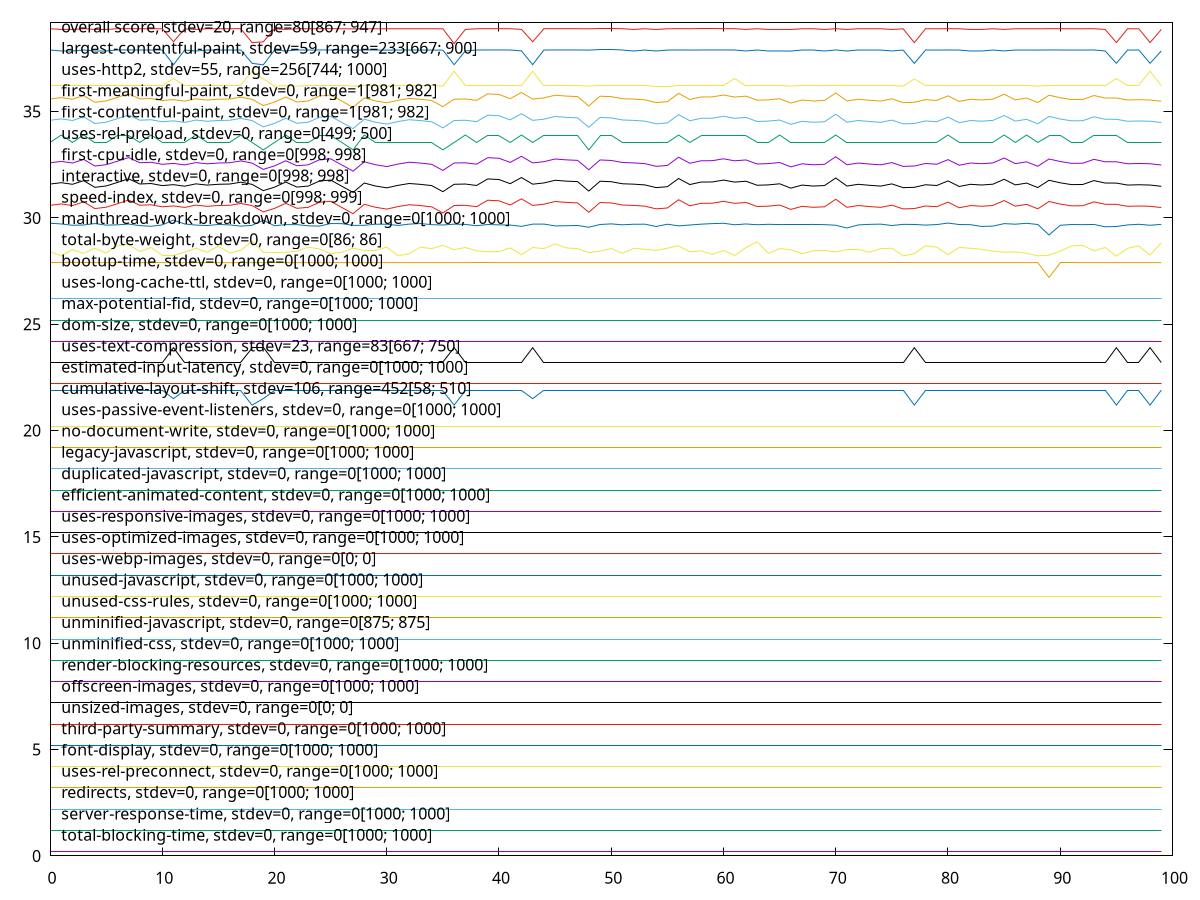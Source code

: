 $_totalBlockingTime <<EOF
0.2
0.2
0.2
0.2
0.2
0.2
0.2
0.2
0.2
0.2
0.2
0.2
0.2
0.2
0.2
0.2
0.2
0.2
0.2
0.2
0.2
0.2
0.2
0.2
0.2
0.2
0.2
0.2
0.2
0.2
0.2
0.2
0.2
0.2
0.2
0.2
0.2
0.2
0.2
0.2
0.2
0.2
0.2
0.2
0.2
0.2
0.2
0.2
0.2
0.2
0.2
0.2
0.2
0.2
0.2
0.2
0.2
0.2
0.2
0.2
0.2
0.2
0.2
0.2
0.2
0.2
0.2
0.2
0.2
0.2
0.2
0.2
0.2
0.2
0.2
0.2
0.2
0.2
0.2
0.2
0.2
0.2
0.2
0.2
0.2
0.2
0.2
0.2
0.2
0.2
0.2
0.2
0.2
0.2
0.2
0.2
0.2
0.2
0.2
0.2
EOF
$_serverResponseTime <<EOF
1.2
1.2
1.2
1.2
1.2
1.2
1.2
1.2
1.2
1.2
1.2
1.2
1.2
1.2
1.2
1.2
1.2
1.2
1.2
1.2
1.2
1.2
1.2
1.2
1.2
1.2
1.2
1.2
1.2
1.2
1.2
1.2
1.2
1.2
1.2
1.2
1.2
1.2
1.2
1.2
1.2
1.2
1.2
1.2
1.2
1.2
1.2
1.2
1.2
1.2
1.2
1.2
1.2
1.2
1.2
1.2
1.2
1.2
1.2
1.2
1.2
1.2
1.2
1.2
1.2
1.2
1.2
1.2
1.2
1.2
1.2
1.2
1.2
1.2
1.2
1.2
1.2
1.2
1.2
1.2
1.2
1.2
1.2
1.2
1.2
1.2
1.2
1.2
1.2
1.2
1.2
1.2
1.2
1.2
1.2
1.2
1.2
1.2
1.2
1.2
EOF
$_redirects <<EOF
2.2
2.2
2.2
2.2
2.2
2.2
2.2
2.2
2.2
2.2
2.2
2.2
2.2
2.2
2.2
2.2
2.2
2.2
2.2
2.2
2.2
2.2
2.2
2.2
2.2
2.2
2.2
2.2
2.2
2.2
2.2
2.2
2.2
2.2
2.2
2.2
2.2
2.2
2.2
2.2
2.2
2.2
2.2
2.2
2.2
2.2
2.2
2.2
2.2
2.2
2.2
2.2
2.2
2.2
2.2
2.2
2.2
2.2
2.2
2.2
2.2
2.2
2.2
2.2
2.2
2.2
2.2
2.2
2.2
2.2
2.2
2.2
2.2
2.2
2.2
2.2
2.2
2.2
2.2
2.2
2.2
2.2
2.2
2.2
2.2
2.2
2.2
2.2
2.2
2.2
2.2
2.2
2.2
2.2
2.2
2.2
2.2
2.2
2.2
2.2
EOF
$_usesRelPreconnect <<EOF
3.2
3.2
3.2
3.2
3.2
3.2
3.2
3.2
3.2
3.2
3.2
3.2
3.2
3.2
3.2
3.2
3.2
3.2
3.2
3.2
3.2
3.2
3.2
3.2
3.2
3.2
3.2
3.2
3.2
3.2
3.2
3.2
3.2
3.2
3.2
3.2
3.2
3.2
3.2
3.2
3.2
3.2
3.2
3.2
3.2
3.2
3.2
3.2
3.2
3.2
3.2
3.2
3.2
3.2
3.2
3.2
3.2
3.2
3.2
3.2
3.2
3.2
3.2
3.2
3.2
3.2
3.2
3.2
3.2
3.2
3.2
3.2
3.2
3.2
3.2
3.2
3.2
3.2
3.2
3.2
3.2
3.2
3.2
3.2
3.2
3.2
3.2
3.2
3.2
3.2
3.2
3.2
3.2
3.2
3.2
3.2
3.2
3.2
3.2
3.2
EOF
$_fontDisplay <<EOF
4.2
4.2
4.2
4.2
4.2
4.2
4.2
4.2
4.2
4.2
4.2
4.2
4.2
4.2
4.2
4.2
4.2
4.2
4.2
4.2
4.2
4.2
4.2
4.2
4.2
4.2
4.2
4.2
4.2
4.2
4.2
4.2
4.2
4.2
4.2
4.2
4.2
4.2
4.2
4.2
4.2
4.2
4.2
4.2
4.2
4.2
4.2
4.2
4.2
4.2
4.2
4.2
4.2
4.2
4.2
4.2
4.2
4.2
4.2
4.2
4.2
4.2
4.2
4.2
4.2
4.2
4.2
4.2
4.2
4.2
4.2
4.2
4.2
4.2
4.2
4.2
4.2
4.2
4.2
4.2
4.2
4.2
4.2
4.2
4.2
4.2
4.2
4.2
4.2
4.2
4.2
4.2
4.2
4.2
4.2
4.2
4.2
4.2
4.2
4.2
EOF
$_thirdPartySummary <<EOF
5.2
5.2
5.2
5.2
5.2
5.2
5.2
5.2
5.2
5.2
5.2
5.2
5.2
5.2
5.2
5.2
5.2
5.2
5.2
5.2
5.2
5.2
5.2
5.2
5.2
5.2
5.2
5.2
5.2
5.2
5.2
5.2
5.2
5.2
5.2
5.2
5.2
5.2
5.2
5.2
5.2
5.2
5.2
5.2
5.2
5.2
5.2
5.2
5.2
5.2
5.2
5.2
5.2
5.2
5.2
5.2
5.2
5.2
5.2
5.2
5.2
5.2
5.2
5.2
5.2
5.2
5.2
5.2
5.2
5.2
5.2
5.2
5.2
5.2
5.2
5.2
5.2
5.2
5.2
5.2
5.2
5.2
5.2
5.2
5.2
5.2
5.2
5.2
5.2
5.2
5.2
5.2
5.2
5.2
5.2
5.2
5.2
5.2
5.2
5.2
EOF
$_unsizedImages <<EOF
6.2
6.2
6.2
6.2
6.2
6.2
6.2
6.2
6.2
6.2
6.2
6.2
6.2
6.2
6.2
6.2
6.2
6.2
6.2
6.2
6.2
6.2
6.2
6.2
6.2
6.2
6.2
6.2
6.2
6.2
6.2
6.2
6.2
6.2
6.2
6.2
6.2
6.2
6.2
6.2
6.2
6.2
6.2
6.2
6.2
6.2
6.2
6.2
6.2
6.2
6.2
6.2
6.2
6.2
6.2
6.2
6.2
6.2
6.2
6.2
6.2
6.2
6.2
6.2
6.2
6.2
6.2
6.2
6.2
6.2
6.2
6.2
6.2
6.2
6.2
6.2
6.2
6.2
6.2
6.2
6.2
6.2
6.2
6.2
6.2
6.2
6.2
6.2
6.2
6.2
6.2
6.2
6.2
6.2
6.2
6.2
6.2
6.2
6.2
6.2
EOF
$_offscreenImages <<EOF
7.2
7.2
7.2
7.2
7.2
7.2
7.2
7.2
7.2
7.2
7.2
7.2
7.2
7.2
7.2
7.2
7.2
7.2
7.2
7.2
7.2
7.2
7.2
7.2
7.2
7.2
7.2
7.2
7.2
7.2
7.2
7.2
7.2
7.2
7.2
7.2
7.2
7.2
7.2
7.2
7.2
7.2
7.2
7.2
7.2
7.2
7.2
7.2
7.2
7.2
7.2
7.2
7.2
7.2
7.2
7.2
7.2
7.2
7.2
7.2
7.2
7.2
7.2
7.2
7.2
7.2
7.2
7.2
7.2
7.2
7.2
7.2
7.2
7.2
7.2
7.2
7.2
7.2
7.2
7.2
7.2
7.2
7.2
7.2
7.2
7.2
7.2
7.2
7.2
7.2
7.2
7.2
7.2
7.2
7.2
7.2
7.2
7.2
7.2
7.2
EOF
$_renderBlockingResources <<EOF
8.2
8.2
8.2
8.2
8.2
8.2
8.2
8.2
8.2
8.2
8.2
8.2
8.2
8.2
8.2
8.2
8.2
8.2
8.2
8.2
8.2
8.2
8.2
8.2
8.2
8.2
8.2
8.2
8.2
8.2
8.2
8.2
8.2
8.2
8.2
8.2
8.2
8.2
8.2
8.2
8.2
8.2
8.2
8.2
8.2
8.2
8.2
8.2
8.2
8.2
8.2
8.2
8.2
8.2
8.2
8.2
8.2
8.2
8.2
8.2
8.2
8.2
8.2
8.2
8.2
8.2
8.2
8.2
8.2
8.2
8.2
8.2
8.2
8.2
8.2
8.2
8.2
8.2
8.2
8.2
8.2
8.2
8.2
8.2
8.2
8.2
8.2
8.2
8.2
8.2
8.2
8.2
8.2
8.2
8.2
8.2
8.2
8.2
8.2
8.2
EOF
$_unminifiedCss <<EOF
9.2
9.2
9.2
9.2
9.2
9.2
9.2
9.2
9.2
9.2
9.2
9.2
9.2
9.2
9.2
9.2
9.2
9.2
9.2
9.2
9.2
9.2
9.2
9.2
9.2
9.2
9.2
9.2
9.2
9.2
9.2
9.2
9.2
9.2
9.2
9.2
9.2
9.2
9.2
9.2
9.2
9.2
9.2
9.2
9.2
9.2
9.2
9.2
9.2
9.2
9.2
9.2
9.2
9.2
9.2
9.2
9.2
9.2
9.2
9.2
9.2
9.2
9.2
9.2
9.2
9.2
9.2
9.2
9.2
9.2
9.2
9.2
9.2
9.2
9.2
9.2
9.2
9.2
9.2
9.2
9.2
9.2
9.2
9.2
9.2
9.2
9.2
9.2
9.2
9.2
9.2
9.2
9.2
9.2
9.2
9.2
9.2
9.2
9.2
9.2
EOF
$_unminifiedJavascript <<EOF
10.2
10.2
10.2
10.2
10.2
10.2
10.2
10.2
10.2
10.2
10.2
10.2
10.2
10.2
10.2
10.2
10.2
10.2
10.2
10.2
10.2
10.2
10.2
10.2
10.2
10.2
10.2
10.2
10.2
10.2
10.2
10.2
10.2
10.2
10.2
10.2
10.2
10.2
10.2
10.2
10.2
10.2
10.2
10.2
10.2
10.2
10.2
10.2
10.2
10.2
10.2
10.2
10.2
10.2
10.2
10.2
10.2
10.2
10.2
10.2
10.2
10.2
10.2
10.2
10.2
10.2
10.2
10.2
10.2
10.2
10.2
10.2
10.2
10.2
10.2
10.2
10.2
10.2
10.2
10.2
10.2
10.2
10.2
10.2
10.2
10.2
10.2
10.2
10.2
10.2
10.2
10.2
10.2
10.2
10.2
10.2
10.2
10.2
10.2
10.2
EOF
$_unusedCssRules <<EOF
11.2
11.2
11.2
11.2
11.2
11.2
11.2
11.2
11.2
11.2
11.2
11.2
11.2
11.2
11.2
11.2
11.2
11.2
11.2
11.2
11.2
11.2
11.2
11.2
11.2
11.2
11.2
11.2
11.2
11.2
11.2
11.2
11.2
11.2
11.2
11.2
11.2
11.2
11.2
11.2
11.2
11.2
11.2
11.2
11.2
11.2
11.2
11.2
11.2
11.2
11.2
11.2
11.2
11.2
11.2
11.2
11.2
11.2
11.2
11.2
11.2
11.2
11.2
11.2
11.2
11.2
11.2
11.2
11.2
11.2
11.2
11.2
11.2
11.2
11.2
11.2
11.2
11.2
11.2
11.2
11.2
11.2
11.2
11.2
11.2
11.2
11.2
11.2
11.2
11.2
11.2
11.2
11.2
11.2
11.2
11.2
11.2
11.2
11.2
11.2
EOF
$_unusedJavascript <<EOF
12.2
12.2
12.2
12.2
12.2
12.2
12.2
12.2
12.2
12.2
12.2
12.2
12.2
12.2
12.2
12.2
12.2
12.2
12.2
12.2
12.2
12.2
12.2
12.2
12.2
12.2
12.2
12.2
12.2
12.2
12.2
12.2
12.2
12.2
12.2
12.2
12.2
12.2
12.2
12.2
12.2
12.2
12.2
12.2
12.2
12.2
12.2
12.2
12.2
12.2
12.2
12.2
12.2
12.2
12.2
12.2
12.2
12.2
12.2
12.2
12.2
12.2
12.2
12.2
12.2
12.2
12.2
12.2
12.2
12.2
12.2
12.2
12.2
12.2
12.2
12.2
12.2
12.2
12.2
12.2
12.2
12.2
12.2
12.2
12.2
12.2
12.2
12.2
12.2
12.2
12.2
12.2
12.2
12.2
12.2
12.2
12.2
12.2
12.2
12.2
EOF
$_usesWebpImages <<EOF
13.2
13.2
13.2
13.2
13.2
13.2
13.2
13.2
13.2
13.2
13.2
13.2
13.2
13.2
13.2
13.2
13.2
13.2
13.2
13.2
13.2
13.2
13.2
13.2
13.2
13.2
13.2
13.2
13.2
13.2
13.2
13.2
13.2
13.2
13.2
13.2
13.2
13.2
13.2
13.2
13.2
13.2
13.2
13.2
13.2
13.2
13.2
13.2
13.2
13.2
13.2
13.2
13.2
13.2
13.2
13.2
13.2
13.2
13.2
13.2
13.2
13.2
13.2
13.2
13.2
13.2
13.2
13.2
13.2
13.2
13.2
13.2
13.2
13.2
13.2
13.2
13.2
13.2
13.2
13.2
13.2
13.2
13.2
13.2
13.2
13.2
13.2
13.2
13.2
13.2
13.2
13.2
13.2
13.2
13.2
13.2
13.2
13.2
13.2
13.2
EOF
$_usesOptimizedImages <<EOF
14.2
14.2
14.2
14.2
14.2
14.2
14.2
14.2
14.2
14.2
14.2
14.2
14.2
14.2
14.2
14.2
14.2
14.2
14.2
14.2
14.2
14.2
14.2
14.2
14.2
14.2
14.2
14.2
14.2
14.2
14.2
14.2
14.2
14.2
14.2
14.2
14.2
14.2
14.2
14.2
14.2
14.2
14.2
14.2
14.2
14.2
14.2
14.2
14.2
14.2
14.2
14.2
14.2
14.2
14.2
14.2
14.2
14.2
14.2
14.2
14.2
14.2
14.2
14.2
14.2
14.2
14.2
14.2
14.2
14.2
14.2
14.2
14.2
14.2
14.2
14.2
14.2
14.2
14.2
14.2
14.2
14.2
14.2
14.2
14.2
14.2
14.2
14.2
14.2
14.2
14.2
14.2
14.2
14.2
14.2
14.2
14.2
14.2
14.2
14.2
EOF
$_usesResponsiveImages <<EOF
15.2
15.2
15.2
15.2
15.2
15.2
15.2
15.2
15.2
15.2
15.2
15.2
15.2
15.2
15.2
15.2
15.2
15.2
15.2
15.2
15.2
15.2
15.2
15.2
15.2
15.2
15.2
15.2
15.2
15.2
15.2
15.2
15.2
15.2
15.2
15.2
15.2
15.2
15.2
15.2
15.2
15.2
15.2
15.2
15.2
15.2
15.2
15.2
15.2
15.2
15.2
15.2
15.2
15.2
15.2
15.2
15.2
15.2
15.2
15.2
15.2
15.2
15.2
15.2
15.2
15.2
15.2
15.2
15.2
15.2
15.2
15.2
15.2
15.2
15.2
15.2
15.2
15.2
15.2
15.2
15.2
15.2
15.2
15.2
15.2
15.2
15.2
15.2
15.2
15.2
15.2
15.2
15.2
15.2
15.2
15.2
15.2
15.2
15.2
15.2
EOF
$_efficientAnimatedContent <<EOF
16.2
16.2
16.2
16.2
16.2
16.2
16.2
16.2
16.2
16.2
16.2
16.2
16.2
16.2
16.2
16.2
16.2
16.2
16.2
16.2
16.2
16.2
16.2
16.2
16.2
16.2
16.2
16.2
16.2
16.2
16.2
16.2
16.2
16.2
16.2
16.2
16.2
16.2
16.2
16.2
16.2
16.2
16.2
16.2
16.2
16.2
16.2
16.2
16.2
16.2
16.2
16.2
16.2
16.2
16.2
16.2
16.2
16.2
16.2
16.2
16.2
16.2
16.2
16.2
16.2
16.2
16.2
16.2
16.2
16.2
16.2
16.2
16.2
16.2
16.2
16.2
16.2
16.2
16.2
16.2
16.2
16.2
16.2
16.2
16.2
16.2
16.2
16.2
16.2
16.2
16.2
16.2
16.2
16.2
16.2
16.2
16.2
16.2
16.2
16.2
EOF
$_duplicatedJavascript <<EOF
17.2
17.2
17.2
17.2
17.2
17.2
17.2
17.2
17.2
17.2
17.2
17.2
17.2
17.2
17.2
17.2
17.2
17.2
17.2
17.2
17.2
17.2
17.2
17.2
17.2
17.2
17.2
17.2
17.2
17.2
17.2
17.2
17.2
17.2
17.2
17.2
17.2
17.2
17.2
17.2
17.2
17.2
17.2
17.2
17.2
17.2
17.2
17.2
17.2
17.2
17.2
17.2
17.2
17.2
17.2
17.2
17.2
17.2
17.2
17.2
17.2
17.2
17.2
17.2
17.2
17.2
17.2
17.2
17.2
17.2
17.2
17.2
17.2
17.2
17.2
17.2
17.2
17.2
17.2
17.2
17.2
17.2
17.2
17.2
17.2
17.2
17.2
17.2
17.2
17.2
17.2
17.2
17.2
17.2
17.2
17.2
17.2
17.2
17.2
17.2
EOF
$_legacyJavascript <<EOF
18.2
18.2
18.2
18.2
18.2
18.2
18.2
18.2
18.2
18.2
18.2
18.2
18.2
18.2
18.2
18.2
18.2
18.2
18.2
18.2
18.2
18.2
18.2
18.2
18.2
18.2
18.2
18.2
18.2
18.2
18.2
18.2
18.2
18.2
18.2
18.2
18.2
18.2
18.2
18.2
18.2
18.2
18.2
18.2
18.2
18.2
18.2
18.2
18.2
18.2
18.2
18.2
18.2
18.2
18.2
18.2
18.2
18.2
18.2
18.2
18.2
18.2
18.2
18.2
18.2
18.2
18.2
18.2
18.2
18.2
18.2
18.2
18.2
18.2
18.2
18.2
18.2
18.2
18.2
18.2
18.2
18.2
18.2
18.2
18.2
18.2
18.2
18.2
18.2
18.2
18.2
18.2
18.2
18.2
18.2
18.2
18.2
18.2
18.2
18.2
EOF
$_noDocumentWrite <<EOF
19.2
19.2
19.2
19.2
19.2
19.2
19.2
19.2
19.2
19.2
19.2
19.2
19.2
19.2
19.2
19.2
19.2
19.2
19.2
19.2
19.2
19.2
19.2
19.2
19.2
19.2
19.2
19.2
19.2
19.2
19.2
19.2
19.2
19.2
19.2
19.2
19.2
19.2
19.2
19.2
19.2
19.2
19.2
19.2
19.2
19.2
19.2
19.2
19.2
19.2
19.2
19.2
19.2
19.2
19.2
19.2
19.2
19.2
19.2
19.2
19.2
19.2
19.2
19.2
19.2
19.2
19.2
19.2
19.2
19.2
19.2
19.2
19.2
19.2
19.2
19.2
19.2
19.2
19.2
19.2
19.2
19.2
19.2
19.2
19.2
19.2
19.2
19.2
19.2
19.2
19.2
19.2
19.2
19.2
19.2
19.2
19.2
19.2
19.2
19.2
EOF
$_usesPassiveEventListeners <<EOF
20.2
20.2
20.2
20.2
20.2
20.2
20.2
20.2
20.2
20.2
20.2
20.2
20.2
20.2
20.2
20.2
20.2
20.2
20.2
20.2
20.2
20.2
20.2
20.2
20.2
20.2
20.2
20.2
20.2
20.2
20.2
20.2
20.2
20.2
20.2
20.2
20.2
20.2
20.2
20.2
20.2
20.2
20.2
20.2
20.2
20.2
20.2
20.2
20.2
20.2
20.2
20.2
20.2
20.2
20.2
20.2
20.2
20.2
20.2
20.2
20.2
20.2
20.2
20.2
20.2
20.2
20.2
20.2
20.2
20.2
20.2
20.2
20.2
20.2
20.2
20.2
20.2
20.2
20.2
20.2
20.2
20.2
20.2
20.2
20.2
20.2
20.2
20.2
20.2
20.2
20.2
20.2
20.2
20.2
20.2
20.2
20.2
20.2
20.2
20.2
EOF
$_cumulativeLayoutShift <<EOF
21.9
21.9
21.9
21.9
21.9
21.9
21.9
21.9
21.9
21.9
21.9
21.50361194235087
21.9
21.9
21.9
21.9
21.9
21.9
21.2
21.50333719280405
21.9
21.9
21.9
21.9
21.9
21.9
21.9
21.9
21.9
21.9
21.9
21.9
21.9
21.9
21.9
21.9
21.2
21.9
21.9
21.9
21.9
21.9
21.9
21.50361194235087
21.9
21.9
21.9
21.9
21.9
21.9
21.9
21.9
21.9
21.9
21.9
21.9
21.9
21.9
21.9
21.9
21.9
21.9
21.9
21.9
21.9
21.9
21.9
21.9
21.9
21.9
21.9
21.9
21.9
21.9
21.9
21.9
21.9
21.2
21.9
21.9
21.9
21.9
21.9
21.9
21.9
21.9
21.9
21.9
21.9
21.9
21.9
21.9
21.9
21.9
21.9
21.2
21.9
21.9
21.2
21.9
EOF
$_estimatedInputLatency <<EOF
22.2
22.2
22.2
22.2
22.2
22.2
22.2
22.2
22.2
22.2
22.2
22.2
22.2
22.2
22.2
22.2
22.2
22.2
22.2
22.2
22.2
22.2
22.2
22.2
22.2
22.2
22.2
22.2
22.2
22.2
22.2
22.2
22.2
22.2
22.2
22.2
22.2
22.2
22.2
22.2
22.2
22.2
22.2
22.2
22.2
22.2
22.2
22.2
22.2
22.2
22.2
22.2
22.2
22.2
22.2
22.2
22.2
22.2
22.2
22.2
22.2
22.2
22.2
22.2
22.2
22.2
22.2
22.2
22.2
22.2
22.2
22.2
22.2
22.2
22.2
22.2
22.2
22.2
22.2
22.2
22.2
22.2
22.2
22.2
22.2
22.2
22.2
22.2
22.2
22.2
22.2
22.2
22.2
22.2
22.2
22.2
22.2
22.2
22.2
22.2
EOF
$_usesTextCompression <<EOF
23.2
23.2
23.2
23.2
23.2
23.2
23.2
23.2
23.2
23.2
23.2
23.9
23.2
23.2
23.2
23.2
23.2
23.2
23.9
23.9
23.2
23.2
23.2
23.2
23.2
23.2
23.2
23.2
23.2
23.2
23.2
23.2
23.2
23.2
23.2
23.2
23.9
23.2
23.2
23.2
23.2
23.2
23.2
23.9
23.2
23.2
23.2
23.2
23.2
23.2
23.2
23.2
23.2
23.2
23.2
23.2
23.2
23.2
23.2
23.2
23.2
23.2
23.2
23.2
23.2
23.2
23.2
23.2
23.2
23.2
23.2
23.2
23.2
23.2
23.2
23.2
23.2
23.9
23.2
23.2
23.2
23.2
23.2
23.2
23.2
23.2
23.2
23.2
23.2
23.2
23.2
23.2
23.2
23.2
23.2
23.9
23.2
23.2
23.9
23.2
EOF
$_domSize <<EOF
24.2
24.2
24.2
24.2
24.2
24.2
24.2
24.2
24.2
24.2
24.2
24.2
24.2
24.2
24.2
24.2
24.2
24.2
24.2
24.2
24.2
24.2
24.2
24.2
24.2
24.2
24.2
24.2
24.2
24.2
24.2
24.2
24.2
24.2
24.2
24.2
24.2
24.2
24.2
24.2
24.2
24.2
24.2
24.2
24.2
24.2
24.2
24.2
24.2
24.2
24.2
24.2
24.2
24.2
24.2
24.2
24.2
24.2
24.2
24.2
24.2
24.2
24.2
24.2
24.2
24.2
24.2
24.2
24.2
24.2
24.2
24.2
24.2
24.2
24.2
24.2
24.2
24.2
24.2
24.2
24.2
24.2
24.2
24.2
24.2
24.2
24.2
24.2
24.2
24.2
24.2
24.2
24.2
24.2
24.2
24.2
24.2
24.2
24.2
24.2
EOF
$_maxPotentialFid <<EOF
25.2
25.2
25.2
25.2
25.2
25.2
25.2
25.2
25.2
25.2
25.2
25.2
25.2
25.2
25.2
25.2
25.2
25.2
25.2
25.2
25.2
25.2
25.2
25.2
25.2
25.2
25.2
25.2
25.2
25.2
25.2
25.2
25.2
25.2
25.2
25.2
25.2
25.2
25.2
25.2
25.2
25.2
25.2
25.2
25.2
25.2
25.2
25.2
25.2
25.2
25.2
25.2
25.2
25.2
25.2
25.2
25.2
25.2
25.2
25.2
25.2
25.2
25.2
25.2
25.2
25.2
25.2
25.2
25.2
25.2
25.2
25.2
25.2
25.2
25.2
25.2
25.2
25.2
25.2
25.2
25.2
25.2
25.2
25.2
25.2
25.2
25.2
25.2
25.2
25.2
25.2
25.2
25.2
25.2
25.2
25.2
25.2
25.2
25.2
25.2
EOF
$_usesLongCacheTtl <<EOF
26.2
26.2
26.2
26.2
26.2
26.2
26.2
26.2
26.2
26.2
26.2
26.2
26.2
26.2
26.2
26.2
26.2
26.2
26.2
26.2
26.2
26.2
26.2
26.2
26.2
26.2
26.2
26.2
26.2
26.2
26.2
26.2
26.2
26.2
26.2
26.2
26.2
26.2
26.2
26.2
26.2
26.2
26.2
26.2
26.2
26.2
26.2
26.2
26.2
26.2
26.2
26.2
26.2
26.2
26.2
26.2
26.2
26.2
26.2
26.2
26.2
26.2
26.2
26.2
26.2
26.2
26.2
26.2
26.2
26.2
26.2
26.2
26.2
26.2
26.2
26.2
26.2
26.2
26.2
26.2
26.2
26.2
26.2
26.2
26.2
26.2
26.2
26.2
26.2
26.2
26.2
26.2
26.2
26.2
26.2
26.2
26.2
26.2
26.2
26.2
EOF
$_bootupTime <<EOF
27.898550142339413
27.89870950682337
27.898947151819595
27.898739026271773
27.899411708502345
27.89813381836749
27.898297972189514
27.899247247233518
27.89843168877747
27.898781276295445
27.897528391834367
27.898717596090513
27.898265899793902
27.899128841496633
27.897891160849593
27.89914409996788
27.895369584606698
27.898428653024908
27.89885580140188
27.897764369785673
27.899398827619752
27.89892286579909
27.898404255412597
27.89876025376588
27.89690297442652
27.89883039946333
27.89838888990431
27.899152758580968
27.897902112788135
27.89844076642917
27.89922463964485
27.898671362922634
27.898747010779267
27.898999538478417
27.898754967958155
27.89799194874564
27.898747010779267
27.898494574175466
27.898252966531484
27.898467812638803
27.89778710263045
27.899011248785754
27.89843471769788
27.89898302289133
27.897970623324035
27.898323362741145
27.898553032339414
27.897876494498124
27.898428653024908
27.89858744816292
27.9
27.89885327578328
27.89902752069278
27.89777196486054
27.89787281880072
27.898593137067575
27.898728336232367
27.899295495886033
27.898848213159162
27.898301158249403
27.899349961796236
27.89906646395522
27.898593137067575
27.89873368808422
27.899161373923764
27.89814056853298
27.89796348144854
27.898868388501967
27.897450295790183
27.89913321407347
27.89878650061381
27.897865453741613
27.897284720880688
27.899271553750477
27.897702994293116
27.8985239774773
27.898635368872174
27.898739026271773
27.899186964885168
27.898177418879737
27.899234953915936
27.899992653159963
27.898676851417516
27.89873368808422
27.897080029627592
27.89902983451469
27.898807270353778
27.898638156389907
27.898796912812397
27.2
27.89851519133072
27.898610119518334
27.89718367336289
27.898832954687915
27.89843471769788
27.89818738698849
27.89873101443568
27.89778710263045
27.898410377020166
27.89786176437991
EOF
$_totalByteWeight <<EOF
28.42194859936512
28.217072882815845
28.507314093104466
28.336583465556746
28.575606747235618
28.35365646350849
28.695119446246025
28.746339390319502
28.42194859936512
28.60975316069235
28.251218691618973
28.251218691618973
28.387802502643776
28.575606747235618
28.387802502643776
28.678046160339846
28.35365646350849
28.47316785243005
28.9
28.387802502643776
28.37072947588693
28.387802502643776
28.43902166934169
28.62682638901247
28.541460391401156
28.31951048195926
28.387802502643776
28.575606747235618
28.49024096559013
28.49024096559013
28.62682638901247
28.217072882815845
28.31951048195926
28.62682638901247
28.55853356213522
28.712192746530608
28.507314093104466
28.60975316069235
28.456094753684596
28.404875543815244
28.42194859936512
28.59267994677478
28.268291617606256
28.60975316069235
28.55853356213522
28.780486091694453
28.59267994677478
28.55853356213522
28.37072947588693
28.43902166934169
28.55853356213522
28.336583465556746
28.575606747235618
28.524387235057574
28.47316785243005
28.575606747235618
28.695119446246025
28.404875543815244
28.456094753684596
28.28536455799609
28.47316785243005
28.2341457800101
28.60975316069235
28.88292654133565
28.336583465556746
28.55853356213522
28.507314093104466
28.31951048195926
28.456094753684596
28.47316785243005
28.404875543815244
28.507314093104466
28.524387235057574
28.387802502643776
28.55853356213522
28.575606747235618
28.217072882815845
28.31951048195926
28.695119446246025
28.62682638901247
28.268291617606256
28.60975316069235
28.575606747235618
28.524387235057574
28.43902166934169
28.387802502643776
28.404875543815244
28.336583465556746
28.217072882815845
28.251218691618973
28.43902166934169
28.678046160339846
28.712192746530608
28.456094753684596
28.60975316069235
28.2
28.575606747235618
28.678046160339846
28.251218691618973
28.831706251733753
EOF
$_mainthreadWorkBreakdown <<EOF
29.753159549200475
29.7179001157721
29.65582784798891
29.669824314562458
29.734857437480624
29.661436504856027
29.67636925828243
29.71161397293677
29.639417518067937
29.60804293332453
29.672390035478294
29.9
29.715813019663017
29.664698652958396
29.641706976815097
29.694156809677246
29.673520288922116
29.614336850091384
29.652900119692898
29.892967887275233
29.633529224596952
29.686437928360792
29.686588008657402
29.630672722556252
29.616407471030506
29.737135863927342
29.732235940297425
29.65193302916145
29.65312611433264
29.70553770575648
29.703206995539347
29.64866435798387
29.710114420006036
29.73620742416403
29.683838841276362
29.668781174364135
29.707517196074875
29.696806714941445
29.634477036969667
29.69119001604018
29.675441443380745
29.66581289314824
29.603257604172466
29.709502110335485
29.711422563823646
29.62560445807974
29.633291931812135
29.646079986705512
29.562868747407396
29.69240934360721
29.719956288247296
29.67769882383667
29.704525627076
29.706192985045007
29.59743816117328
29.70422316898039
29.627534093729007
29.66724062383697
29.70783419951898
29.73311240691149
29.74968401339546
29.679215059088513
29.716772772274656
29.680686741742957
29.700895544732262
29.689036388197493
29.694046709105795
29.69384476510828
29.69367944870195
29.684971251641283
29.65641889298307
29.526417537567372
29.670884111535763
29.698585915498107
29.70890617021152
29.643836364433124
29.69903827899705
29.694083413272203
29.6631011231558
29.688103932684562
29.75841453058504
29.6903747108023
29.68399004058861
29.600799241407397
29.615215812579578
29.732235940297425
29.705821232301737
29.748198207494497
29.69239090140169
29.2
29.654663498161224
29.69117150789718
29.68510312819688
29.693752932606852
29.58285107922128
29.598187206113504
29.67180404724791
29.701524288784494
29.655623829410054
29.697443230817854
EOF
$_speedIndex <<EOF
30.59332715284019
30.65893600201615
30.583186845076536
30.7530069890362
30.439949350085538
30.504416363204015
30.668235831521233
30.840001913812642
30.59698300298024
30.618804149779162
30.522064550903284
30.566047624508155
30.493836069610538
30.604021271299573
30.54560398451899
30.583598452190838
30.59479422533852
30.681026109586202
30.580336442085276
30.284013942489757
30.44773499959095
30.687982513929473
30.45283010418884
30.498990423975865
30.734199999314818
30.782232457670496
30.492151473496154
30.2
30.642663112107716
30.50153985090725
30.416238939536154
30.53248300991001
30.62028497443389
30.58009565490989
30.523077030139575
30.235371413845463
30.583303338461317
30.595197846624938
30.528566949271426
30.834392506424734
30.806107809126214
30.611336433296923
30.9
30.588606996772036
30.646147890683423
30.772043557850186
30.730945616393345
30.708027371462038
30.264404455908554
30.72657994642844
30.70411258369599
30.60763650093455
30.589119432688214
30.553786898096845
30.42699047585462
30.46873281718762
30.856131157310127
30.57123124280599
30.687912961183795
30.692332970928124
30.781201478805222
30.686274541613724
30.728068694889448
30.537355675230533
30.55478232406026
30.606565960383875
30.40195786839283
30.546389742367207
30.500245684286448
30.524066098246244
30.87816896689883
30.500884981174487
30.582922791049757
30.535791250271327
30.498148344828333
30.60179441902938
30.424909447231652
30.441270607526004
30.56153910745689
30.526783853301314
30.7423106400696
30.480043448210605
30.58219274231819
30.549555820520485
30.587644205091213
30.81850000760689
30.553506926191503
30.63899186077372
30.429634500418665
30.772389938168537
30.653200882347953
30.56782744939602
30.57391970059358
30.756096208060427
30.642299113392912
30.63985164103718
30.547144353914216
30.561018234690554
30.54848236252193
30.488618071467076
EOF
$_interactive <<EOF
31.59265121686492
31.658315017163453
31.582506735376366
31.75254962713216
31.439333144543845
31.503743061382735
31.667626561638276
31.83978538620737
31.59630885492023
31.618143797584278
31.521383692436395
31.565363083347563
31.493168964276876
31.603350988158848
31.54491846274075
31.58291848943225
31.594118988809072
31.68043454733958
31.57965536697555
31.283726182940228
31.447109444542427
31.68740135895598
31.452198795095274
31.49832014399565
31.73370190267889
31.781846377532975
31.491485469948085
31.2
31.642023976403454
31.500868110190428
31.415655350578543
31.531799323326062
31.619625752492805
31.57941450242336
31.522395843627827
31.235240852955172
31.582623270156095
31.594522806767806
31.52788418343038
31.834157843779728
31.8057871831109
31.61067075721024
31.9
31.587928974381878
31.64551239060912
31.771631522836206
31.730440878643694
31.707479267233023
31.26417695027815
31.726066488563866
31.703557667134092
31.606968419453885
31.588441624700266
31.553101207069993
31.426391324164886
31.468085404541302
31.855968781930724
31.57054769442187
31.687331699445792
31.691758602743047
31.780812718612033
31.685690780702707
31.72755818639466
31.536671082365398
31.554096663586055
31.60589721163679
31.401396931799802
31.54570417180927
31.499574676026402
31.523384602332893
31.878085400833914
31.500213608758685
31.582242588084526
31.535106919442374
31.497478563254095
31.601122852857547
31.42431320778056
31.44065276791149
31.560853947691573
31.52610156349051
31.741829617811057
31.479386294127853
31.581512285568632
31.54887012342247
31.58696578784245
31.818215919012317
31.552821228570025
31.638349042971488
31.429031717901292
31.771978766099043
31.652573159644998
31.567143215157
31.57323678574525
31.75564592153674
31.641659605828778
31.6392096719332
31.546458743012245
31.56033301813294
31.54779669575741
31.4879544816256
EOF
$_firstCpuIdle <<EOF
32.59293621530582
32.65857688259755
32.582793487470234
32.75274253232011
32.439592874772345
32.504026896025415
32.667883492005174
32.83987672974273
32.59659310170583
32.61842224033649
32.521670723277786
32.565651693431334
32.493450180504276
32.60363360954623
32.5452074738176
32.583205179820595
32.594403693219526
32.68068401712391
32.57994252438413
32.28384743397369
32.447373119881526
32.68764644346869
32.45246489863982
32.498602701542055
32.73391198047456
32.78200922778064
32.4917662207271
32.2
32.64229348665229
32.501151285029096
32.41590132073815
32.5320875527395
32.61990371953415
32.57970169231033
32.52268301337557
32.23529586084682
32.58291000486832
32.59480742849676
32.528172022304716
32.834256836507464
32.805922431420484
32.61095144039376
32.900000000000006
32.5882148496817
32.645780369763955
32.77180531718625
32.730653755928934
32.70771042342983
32.26427280867873
32.72628304161865
32.70379169440246
32.607250114673256
32.588727409908465
32.55339029448216
32.426643859357455
32.468358305002084
32.856037283373084
32.57083588908855
32.68757682894679
32.69200082736886
32.78097669895789
32.685936963298595
32.727773496222724
32.53695969680878
32.554385738722075
32.60617918757053
32.401633347418176
32.54599320392971
32.49985754132711
32.52367190311318
32.87812065658606
32.500496627950454
32.5825293793411
32.53539542246386
32.4977609101982
32.60140601389666
32.42456451440588
32.44091318762127
32.56114281584031
32.52638920060176
32.74203249779784
32.47966330741586
32.581799183386565
32.549159210818175
32.58725182904422
32.81833575806776
32.55311031859224
32.638620103778386
32.42928578484954
32.77215219659256
32.65283786317287
32.5674316969205
32.57352471493643
32.75583584373509
32.64192927267504
32.63948037535692
32.546747792601465
32.56062190990971
32.54808576971135
32.48823421284299
EOF
$_usesRelPreload <<EOF
33.54999999999992
33.900000000000006
33.54999999999992
33.900000000000006
33.54999999999992
33.54999999999992
33.900000000000006
33.900000000000006
33.54999999999992
33.900000000000006
33.54999999999992
33.54999999999992
33.54999999999992
33.900000000000006
33.54999999999992
33.54999999999992
33.54999999999992
33.900000000000006
33.54999999999992
33.2
33.54999999999992
33.900000000000006
33.54999999999992
33.54999999999992
33.900000000000006
33.900000000000006
33.54999999999992
33.2
33.900000000000006
33.54999999999992
33.54999999999992
33.54999999999992
33.54999999999992
33.54999999999992
33.54999999999992
33.2
33.54999999999992
33.900000000000006
33.54999999999992
33.900000000000006
33.900000000000006
33.54999999999992
33.900000000000006
33.54999999999992
33.900000000000006
33.900000000000006
33.900000000000006
33.900000000000006
33.2
33.900000000000006
33.900000000000006
33.54999999999992
33.54999999999992
33.54999999999992
33.54999999999992
33.54999999999992
33.900000000000006
33.54999999999992
33.900000000000006
33.900000000000006
33.900000000000006
33.900000000000006
33.900000000000006
33.54999999999992
33.54999999999992
33.900000000000006
33.54999999999992
33.54999999999992
33.54999999999992
33.54999999999992
33.900000000000006
33.54999999999992
33.54999999999992
33.54999999999992
33.54999999999992
33.54999999999992
33.54999999999992
33.54999999999992
33.54999999999992
33.54999999999992
33.900000000000006
33.54999999999992
33.54999999999992
33.54999999999992
33.54999999999992
33.900000000000006
33.54999999999992
33.900000000000006
33.54999999999992
33.900000000000006
33.900000000000006
33.54999999999992
33.54999999999992
33.900000000000006
33.900000000000006
33.900000000000006
33.54999999999992
33.54999999999992
33.54999999999992
33.54999999999992
EOF
$_firstContentfulPaint <<EOF
34.592346704436174
34.65803535689405
34.58220032637642
34.75234375662103
34.439055318567085
34.50343959455476
34.6673521906334
34.839687966459664
34.59600515377817
34.61784634549474
34.52107684799025
34.565054650158
34.49286827370227
34.603049039297495
34.544609554671375
34.582612147293965
34.59381479382519
34.68016816851981
34.579348518447745
34.28359633725455
34.44682741461148
34.68713967609809
34.45191417850928
34.4980180306029
34.733477674101074
34.781672619699535
34.49118527335336
34.2
34.64173611726137
34.50056534243203
34.41539219788995
34.531491221094434
34.619328811830684
34.57910761864679
34.52208885296322
34.23518192523963
34.582316879992646
34.59421870102862
34.52757648983444
34.83405226159549
34.805642901597146
34.6103708952459
34.900000000000006
34.587623514454826
34.645226174156335
34.771446073832514
34.730213656521414
34.707232492581454
34.26407428258798
34.725835335500214
34.70330782018393
34.606667468105634
34.58813626218492
34.5527922359583
34.42612116899385
34.46779355205904
34.855895732533746
34.57023971690643
34.68706996841774
34.69149998177869
34.78063775364743
34.68542792207443
34.72732836291282
34.53636257957652
34.553787707850674
34.60559595801116
34.401143974797044
34.54539524302791
34.499272236358586
34.52307747381574
34.878047810564375
34.49991100596601
34.581936136641524
34.534798532214786
34.49717667318118
34.6008203224832
34.424044362820595
34.44037420710225
34.56054522849029
34.52579408155574
34.74161308490726
34.47909006767743
34.58120571861687
34.54856114273752
34.5866601484814
34.818088087727574
34.55251225403509
34.63805951986795
34.42875992933689
34.77179370583126
34.65229045645441
34.56683492312842
34.572929098006774
34.75544323915166
34.641371578654415
34.638920532387225
34.54614979727189
34.560024272502076
34.547487727004835
34.4876553674843
EOF
$_firstMeaningfulPaint <<EOF
35.592346704436174
35.65803535689405
35.58220032637642
35.75234375662103
35.439055318567085
35.50343959455476
35.6673521906334
35.839687966459664
35.59600515377817
35.61784634549474
35.52107684799025
35.565054650158
35.49286827370227
35.603049039297495
35.544609554671375
35.582612147293965
35.59381479382519
35.68016816851981
35.579348518447745
35.28359633725455
35.44682741461148
35.68713967609809
35.45191417850928
35.4980180306029
35.733477674101074
35.781672619699535
35.49118527335336
35.2
35.64173611726137
35.50056534243203
35.41539219788995
35.531491221094434
35.619328811830684
35.57910761864679
35.52208885296322
35.23518192523963
35.582316879992646
35.59421870102862
35.52757648983444
35.83405226159549
35.805642901597146
35.6103708952459
35.900000000000006
35.587623514454826
35.645226174156335
35.771446073832514
35.730213656521414
35.707232492581454
35.26407428258798
35.725835335500214
35.70330782018393
35.606667468105634
35.58813626218492
35.5527922359583
35.42612116899385
35.46779355205904
35.855895732533746
35.57023971690643
35.68706996841774
35.69149998177869
35.78063775364743
35.68542792207443
35.72732836291282
35.53636257957652
35.553787707850674
35.60559595801116
35.401143974797044
35.54539524302791
35.499272236358586
35.52307747381574
35.878047810564375
35.49991100596601
35.581936136641524
35.534798532214786
35.49717667318118
35.6008203224832
35.424044362820595
35.44037420710225
35.56054522849029
35.52579408155574
35.74161308490726
35.47909006767743
35.58120571861687
35.54856114273752
35.5866601484814
35.818088087727574
35.55251225403509
35.63805951986795
35.42875992933689
35.77179370583126
35.65229045645441
35.56683492312842
35.572929098006774
35.75544323915166
35.641371578654415
35.638920532387225
35.54614979727189
35.560024272502076
35.547487727004835
35.4876553674843
EOF
$_usesHttp2 <<EOF
36.21521739130435
36.21521739130435
36.21521739130435
36.21521739130435
36.21521739130435
36.21521739130435
36.21521739130435
36.21521739130435
36.21521739130435
36.21521739130435
36.21521739130435
36.55760869565218
36.21521739130435
36.21521739130435
36.21521739130435
36.21521739130435
36.21521739130435
36.21521739130435
36.900000000000006
36.53478260869566
36.2
36.21521739130435
36.2
36.21521739130435
36.21521739130435
36.21521739130435
36.21521739130435
36.2
36.21521739130435
36.21521739130435
36.2
36.21521739130435
36.21521739130435
36.21521739130435
36.21521739130435
36.2
36.900000000000006
36.21521739130435
36.21521739130435
36.21521739130435
36.21521739130435
36.21521739130435
36.21521739130435
36.900000000000006
36.21521739130435
36.21521739130435
36.21521739130435
36.21521739130435
36.2
36.21521739130435
36.21521739130435
36.21521739130435
36.21521739130435
36.21521739130435
36.2
36.2
36.21521739130435
36.21521739130435
36.21521739130435
36.21521739130435
36.21521739130435
36.55760869565218
36.21521739130435
36.21521739130435
36.21521739130435
36.21521739130435
36.2
36.21521739130435
36.21521739130435
36.21521739130435
36.21521739130435
36.21521739130435
36.21521739130435
36.21521739130435
36.21521739130435
36.21521739130435
36.2
36.53478260869566
36.21521739130435
36.21521739130435
36.21521739130435
36.21521739130435
36.21521739130435
36.21521739130435
36.21521739130435
36.21521739130435
36.21521739130435
36.21521739130435
36.2
36.21521739130435
36.21521739130435
36.21521739130435
36.21521739130435
36.21521739130435
36.21521739130435
36.55760869565218
36.21521739130435
36.21521739130435
36.900000000000006
36.21521739130435
EOF
$_largestContentfulPaint <<EOF
37.89616316548294
37.85273675447667
37.85123214809848
37.89819275998985
37.84936864279892
37.85013951313387
37.897033474925514
37.899253575498335
37.89604440650963
37.896615422510365
37.89524983325604
37.20575348229619
37.89495256006215
37.851903571976386
37.895491445799344
37.89599684985219
37.89625572927201
37.897421209125135
37.27120783596067
37.2
37.8937216138689
37.85284788697598
37.89425357592649
37.89444193239798
37.8978422945745
37.8986826879672
37.8946598688895
37.89017131151304
37.896887361178
37.894524226945904
37.893290148882464
37.89539560129695
37.89656776744927
37.896035920737916
37.8952835890009
37.890758340765025
37.207011958540534
37.85161652600556
37.89547332757175
37.89945904486819
37.89882927449496
37.89632569977317
37.85565925544048
37.207028433597166
37.89676082315682
37.8985401017353
37.89802367277135
37.89764298192039
37.89187211842183
37.897770281900605
37.89777949332041
37.896330620843045
37.85132253564048
37.89533532085706
37.84915286693142
37.89417528216349
37.89968211317388
37.895932836335305
37.89744755934865
37.89730845602915
37.898389432662576
37.897125178579884
37.8533074700418
37.8954908660247
37.85098637992173
37.85166498518073
37.84874678824179
37.895407575464674
37.89486559500011
37.850450711274966
37.900000000000006
37.85006340249178
37.89620147250652
37.89505883329182
37.89494922330085
37.851543303562266
37.89360166467439
37.26809417953258
37.89548773523174
37.89526488438114
37.898255430119825
37.89443586293944
37.85130577508256
37.850832591925574
37.89607739269632
37.854768252840806
37.89540789438591
37.89693172254484
37.89374208277638
37.89835109580023
37.89711656390561
37.895736436431584
37.89599392449968
37.898219046488165
37.852132963897624
37.27244243018439
37.895542289815076
37.89575712539604
37.270701901023266
37.8499625309594
EOF
$_overallScore <<EOF
38.896836108470104
38.86542847947232
38.8642360473416
38.898521589788686
38.862693452631746
38.86333848031175
38.897567403605116
38.89940748039497
38.89675486039196
38.89719814263993
38.896078582925
38.28451418545876
38.89582532948484
38.864750827269546
38.89628522501201
38.89670249480529
38.89690520032676
38.897865712356015
38.24655452552884
38.27988834548629
38.894871115838356
38.865547916631854
38.89526371564156
38.895461867651306
38.89824224037485
38.89891604350896
38.89561080665591
38.891966644945406
38.89742724970023
38.895524952635974
38.894516225825726
38.896198203234285
38.897165558934695
38.89672615387609
38.89610441533618
38.892439379861
38.2
38.864530860179514
38.89624934939526
38.89954898033658
38.899054335586946
38.89697804275176
38.867870861479986
38.285468974358885
38.897340134639876
38.89879898801632
38.89836943101747
38.898062668455864
38.893285740058836
38.89817981566955
38.8981564373951
38.89697666923875
38.86430952389064
38.89618291610896
38.86251969223505
38.89522813096091
38.89973990106665
38.896639555467765
38.897894032782894
38.89779905851473
38.89870197747994
38.897658032851766
38.86593485763085
38.89627379678973
38.86401988026849
38.864581189724106
38.862191834398665
38.896225446190535
38.89577080596949
38.86359039205044
38.900000000000006
38.86327857039562
38.89684999650599
38.89595837452727
38.89582866065251
38.86448656574768
38.89475370593066
38.24411081732021
38.89630380371995
38.8960957954339
38.898552724447235
38.8954321989572
38.86428811834212
38.86390136842919
38.89676631169965
38.86711538922845
38.896235176843476
38.89745451662352
38.89486184060264
38.89866237400632
38.89760756517678
38.896492570787586
38.89668744953395
38.898544789639615
38.864968338784465
38.24752942724325
38.89632415580874
38.896498485403775
38.2461450681675
38.86318905285823
EOF
set key outside below
set terminal pngcairo
set output "report_00006_2020-11-02T20-21-41.718Z/./exp-pages+cached+noexternal+nocss//jitter_comparison.png"
unset label
set label "total-blocking-time, stdev=0, range=0[1000; 1000]" at 1,1 left front
set label "server-response-time, stdev=0, range=0[1000; 1000]" at 1,2 left front
set label "redirects, stdev=0, range=0[1000; 1000]" at 1,3 left front
set label "uses-rel-preconnect, stdev=0, range=0[1000; 1000]" at 1,4 left front
set label "font-display, stdev=0, range=0[1000; 1000]" at 1,5 left front
set label "third-party-summary, stdev=0, range=0[1000; 1000]" at 1,6 left front
set label "unsized-images, stdev=0, range=0[0; 0]" at 1,7 left front
set label "offscreen-images, stdev=0, range=0[1000; 1000]" at 1,8 left front
set label "render-blocking-resources, stdev=0, range=0[1000; 1000]" at 1,9 left front
set label "unminified-css, stdev=0, range=0[1000; 1000]" at 1,10 left front
set label "unminified-javascript, stdev=0, range=0[875; 875]" at 1,11 left front
set label "unused-css-rules, stdev=0, range=0[1000; 1000]" at 1,12 left front
set label "unused-javascript, stdev=0, range=0[1000; 1000]" at 1,13 left front
set label "uses-webp-images, stdev=0, range=0[0; 0]" at 1,14 left front
set label "uses-optimized-images, stdev=0, range=0[1000; 1000]" at 1,15 left front
set label "uses-responsive-images, stdev=0, range=0[1000; 1000]" at 1,16 left front
set label "efficient-animated-content, stdev=0, range=0[1000; 1000]" at 1,17 left front
set label "duplicated-javascript, stdev=0, range=0[1000; 1000]" at 1,18 left front
set label "legacy-javascript, stdev=0, range=0[1000; 1000]" at 1,19 left front
set label "no-document-write, stdev=0, range=0[1000; 1000]" at 1,20 left front
set label "uses-passive-event-listeners, stdev=0, range=0[1000; 1000]" at 1,21 left front
set label "cumulative-layout-shift, stdev=106, range=452[58; 510]" at 1,22 left front
set label "estimated-input-latency, stdev=0, range=0[1000; 1000]" at 1,23 left front
set label "uses-text-compression, stdev=23, range=83[667; 750]" at 1,24 left front
set label "dom-size, stdev=0, range=0[1000; 1000]" at 1,25 left front
set label "max-potential-fid, stdev=0, range=0[1000; 1000]" at 1,26 left front
set label "uses-long-cache-ttl, stdev=0, range=0[1000; 1000]" at 1,27 left front
set label "bootup-time, stdev=0, range=0[1000; 1000]" at 1,28 left front
set label "total-byte-weight, stdev=0, range=0[86; 86]" at 1,29 left front
set label "mainthread-work-breakdown, stdev=0, range=0[1000; 1000]" at 1,30 left front
set label "speed-index, stdev=0, range=0[998; 999]" at 1,31 left front
set label "interactive, stdev=0, range=0[998; 998]" at 1,32 left front
set label "first-cpu-idle, stdev=0, range=0[998; 998]" at 1,33 left front
set label "uses-rel-preload, stdev=0, range=0[499; 500]" at 1,34 left front
set label "first-contentful-paint, stdev=0, range=1[981; 982]" at 1,35 left front
set label "first-meaningful-paint, stdev=0, range=1[981; 982]" at 1,36 left front
set label "uses-http2, stdev=55, range=256[744; 1000]" at 1,37 left front
set label "largest-contentful-paint, stdev=59, range=233[667; 900]" at 1,38 left front
set label "overall score, stdev=20, range=80[867; 947]" at 1,39 left front
set yrange [0:39+0.2]
set terminal pngcairo size 640, 4680
unset key
plot $_totalBlockingTime title "total-blocking-time" with line ,$_serverResponseTime title "server-response-time" with line ,$_redirects title "redirects" with line ,$_usesRelPreconnect title "uses-rel-preconnect" with line ,$_fontDisplay title "font-display" with line ,$_thirdPartySummary title "third-party-summary" with line ,$_unsizedImages title "unsized-images" with line ,$_offscreenImages title "offscreen-images" with line ,$_renderBlockingResources title "render-blocking-resources" with line ,$_unminifiedCss title "unminified-css" with line ,$_unminifiedJavascript title "unminified-javascript" with line ,$_unusedCssRules title "unused-css-rules" with line ,$_unusedJavascript title "unused-javascript" with line ,$_usesWebpImages title "uses-webp-images" with line ,$_usesOptimizedImages title "uses-optimized-images" with line ,$_usesResponsiveImages title "uses-responsive-images" with line ,$_efficientAnimatedContent title "efficient-animated-content" with line ,$_duplicatedJavascript title "duplicated-javascript" with line ,$_legacyJavascript title "legacy-javascript" with line ,$_noDocumentWrite title "no-document-write" with line ,$_usesPassiveEventListeners title "uses-passive-event-listeners" with line ,$_cumulativeLayoutShift title "cumulative-layout-shift" with line ,$_estimatedInputLatency title "estimated-input-latency" with line ,$_usesTextCompression title "uses-text-compression" with line ,$_domSize title "dom-size" with line ,$_maxPotentialFid title "max-potential-fid" with line ,$_usesLongCacheTtl title "uses-long-cache-ttl" with line ,$_bootupTime title "bootup-time" with line ,$_totalByteWeight title "total-byte-weight" with line ,$_mainthreadWorkBreakdown title "mainthread-work-breakdown" with line ,$_speedIndex title "speed-index" with line ,$_interactive title "interactive" with line ,$_firstCpuIdle title "first-cpu-idle" with line ,$_usesRelPreload title "uses-rel-preload" with line ,$_firstContentfulPaint title "first-contentful-paint" with line ,$_firstMeaningfulPaint title "first-meaningful-paint" with line ,$_usesHttp2 title "uses-http2" with line ,$_largestContentfulPaint title "largest-contentful-paint" with line ,$_overallScore title "overall score" with line ,